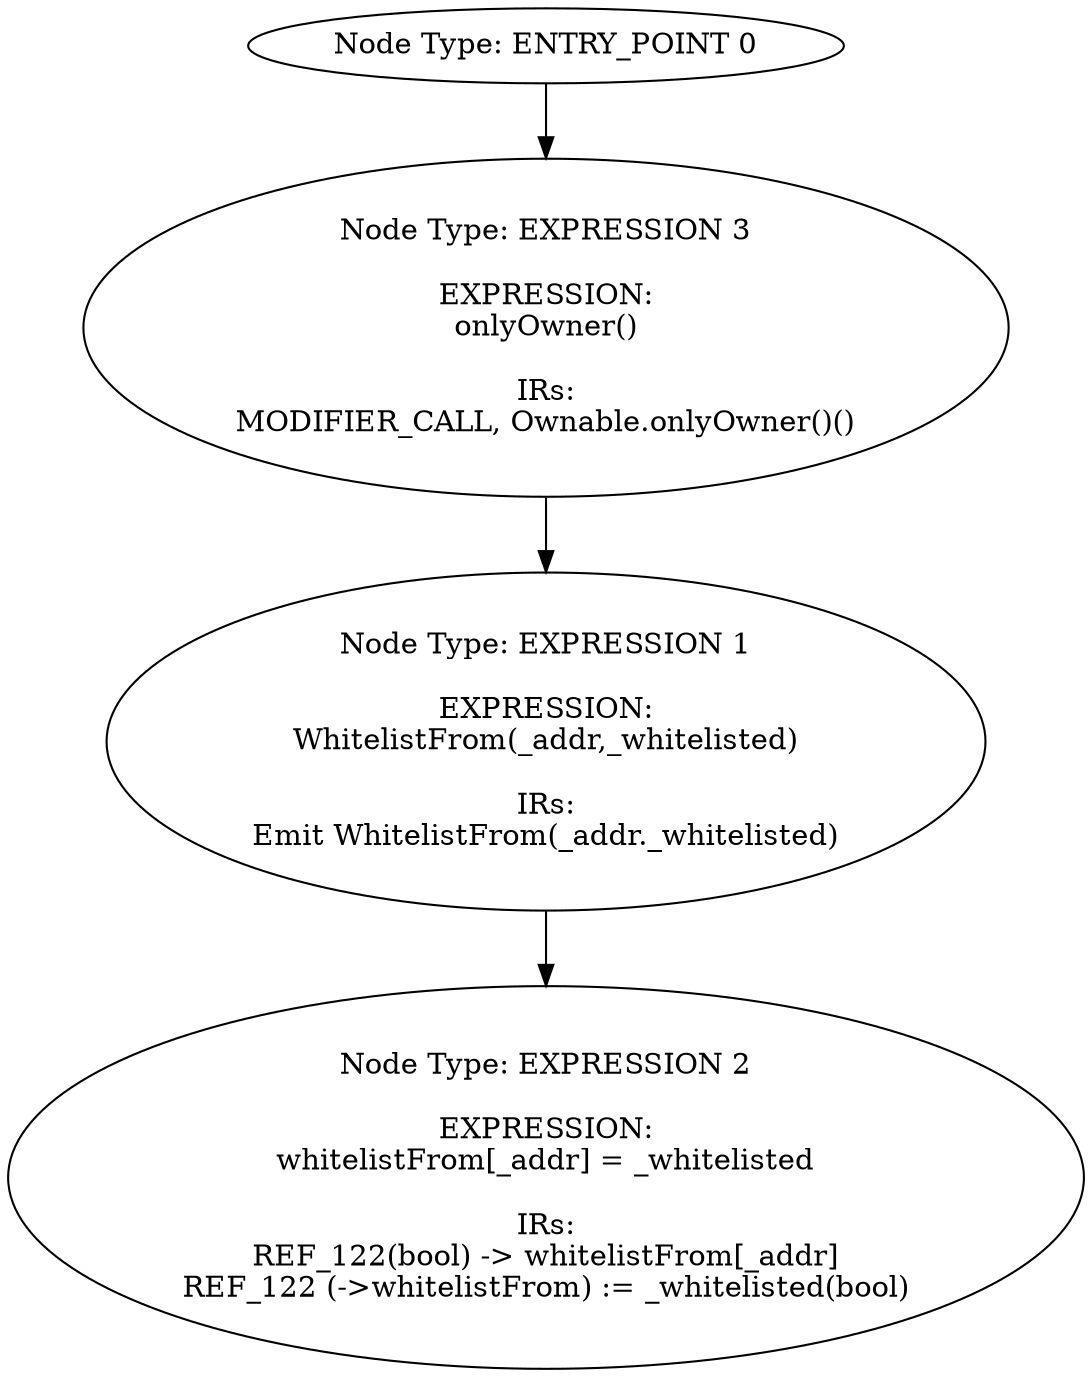digraph{
0[label="Node Type: ENTRY_POINT 0
"];
0->3;
1[label="Node Type: EXPRESSION 1

EXPRESSION:
WhitelistFrom(_addr,_whitelisted)

IRs:
Emit WhitelistFrom(_addr._whitelisted)"];
1->2;
2[label="Node Type: EXPRESSION 2

EXPRESSION:
whitelistFrom[_addr] = _whitelisted

IRs:
REF_122(bool) -> whitelistFrom[_addr]
REF_122 (->whitelistFrom) := _whitelisted(bool)"];
3[label="Node Type: EXPRESSION 3

EXPRESSION:
onlyOwner()

IRs:
MODIFIER_CALL, Ownable.onlyOwner()()"];
3->1;
}
